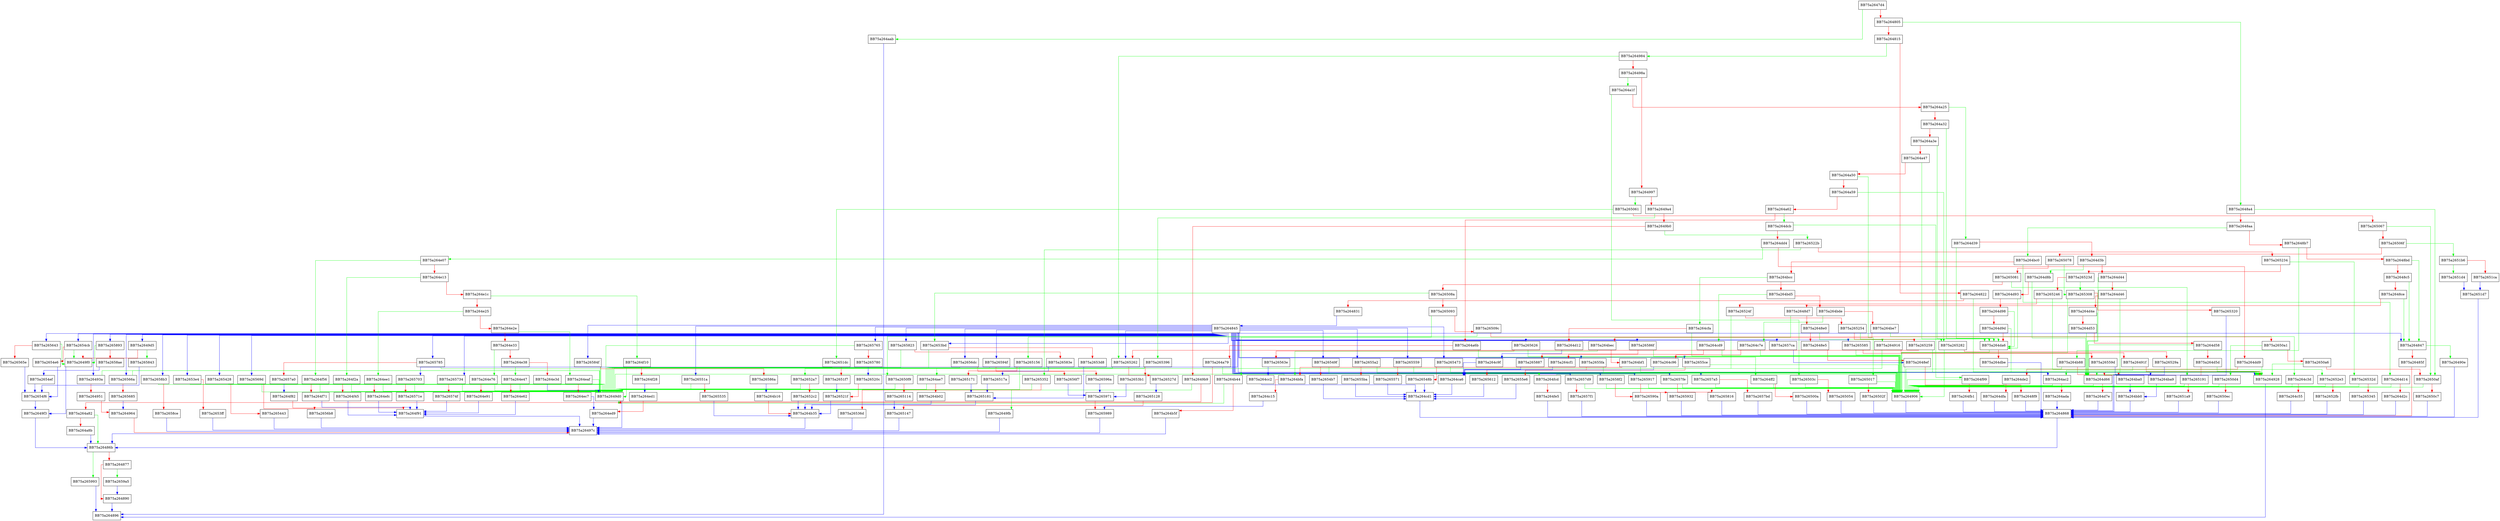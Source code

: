 digraph FlyInit {
  node [shape="box"];
  graph [splines=ortho];
  BB75a2647d4 -> BB75a264aab [color="green"];
  BB75a2647d4 -> BB75a264805 [color="red"];
  BB75a264805 -> BB75a2648a4 [color="green"];
  BB75a264805 -> BB75a264815 [color="red"];
  BB75a264815 -> BB75a264984 [color="green"];
  BB75a264815 -> BB75a264822 [color="red"];
  BB75a264822 -> BB75a264928 [color="green"];
  BB75a264822 -> BB75a264831 [color="red"];
  BB75a264831 -> BB75a264845 [color="blue"];
  BB75a264845 -> BB75a265262 [color="blue"];
  BB75a264845 -> BB75a2653e4 [color="blue"];
  BB75a264845 -> BB75a265428 [color="blue"];
  BB75a264845 -> BB75a26549f [color="blue"];
  BB75a264845 -> BB75a265473 [color="blue"];
  BB75a264845 -> BB75a2654cb [color="blue"];
  BB75a264845 -> BB75a26551a [color="blue"];
  BB75a264845 -> BB75a265559 [color="blue"];
  BB75a264845 -> BB75a2655ce [color="blue"];
  BB75a264845 -> BB75a265585 [color="blue"];
  BB75a264845 -> BB75a2655a2 [color="blue"];
  BB75a264845 -> BB75a2655fa [color="blue"];
  BB75a264845 -> BB75a265626 [color="blue"];
  BB75a264845 -> BB75a264928 [color="blue"];
  BB75a264845 -> BB75a265643 [color="blue"];
  BB75a264845 -> BB75a26493a [color="blue"];
  BB75a264845 -> BB75a26569d [color="blue"];
  BB75a264845 -> BB75a2656dc [color="blue"];
  BB75a264845 -> BB75a265703 [color="blue"];
  BB75a264845 -> BB75a265765 [color="blue"];
  BB75a264845 -> BB75a265785 [color="blue"];
  BB75a264845 -> BB75a2657a5 [color="blue"];
  BB75a264845 -> BB75a264ac2 [color="blue"];
  BB75a264845 -> BB75a2657d9 [color="blue"];
  BB75a264845 -> BB75a2657ca [color="blue"];
  BB75a264845 -> BB75a265734 [color="blue"];
  BB75a264845 -> BB75a2657fe [color="blue"];
  BB75a264845 -> BB75a26566a [color="blue"];
  BB75a264845 -> BB75a265823 [color="blue"];
  BB75a264845 -> BB75a2649d5 [color="blue"];
  BB75a264845 -> BB75a2653bd [color="blue"];
  BB75a264845 -> BB75a26584f [color="blue"];
  BB75a264845 -> BB75a26586f [color="blue"];
  BB75a264845 -> BB75a264847 [color="blue"];
  BB75a264845 -> BB75a265893 [color="blue"];
  BB75a264845 -> BB75a2658b3 [color="blue"];
  BB75a264845 -> BB75a2658f2 [color="blue"];
  BB75a264845 -> BB75a265917 [color="blue"];
  BB75a264845 -> BB75a26594f [color="blue"];
  BB75a264847 -> BB75a26490e [color="green"];
  BB75a264847 -> BB75a26485f [color="red"];
  BB75a26485f -> BB75a264868 [color="red"];
  BB75a264868 -> BB75a26486b [color="blue"];
  BB75a26486b -> BB75a265993 [color="green"];
  BB75a26486b -> BB75a264877 [color="red"];
  BB75a264877 -> BB75a2659a5 [color="green"];
  BB75a264877 -> BB75a264890 [color="red"];
  BB75a264890 -> BB75a264896 [color="blue"];
  BB75a2648a4 -> BB75a2650af [color="green"];
  BB75a2648a4 -> BB75a2648aa [color="red"];
  BB75a2648aa -> BB75a264bc0 [color="green"];
  BB75a2648aa -> BB75a2648b7 [color="red"];
  BB75a2648b7 -> BB75a264b88 [color="green"];
  BB75a2648b7 -> BB75a2648bd [color="red"];
  BB75a2648bd -> BB75a264847 [color="green"];
  BB75a2648bd -> BB75a2648c5 [color="red"];
  BB75a2648c5 -> BB75a264847 [color="green"];
  BB75a2648c5 -> BB75a2648ce [color="red"];
  BB75a2648ce -> BB75a264847 [color="green"];
  BB75a2648ce -> BB75a2648d7 [color="red"];
  BB75a2648d7 -> BB75a264b44 [color="green"];
  BB75a2648d7 -> BB75a2648e0 [color="red"];
  BB75a2648e0 -> BB75a264916 [color="green"];
  BB75a2648e0 -> BB75a2648e5 [color="red"];
  BB75a2648e5 -> BB75a2648ef [color="red"];
  BB75a2648ef -> BB75a264906 [color="green"];
  BB75a2648ef -> BB75a2648f9 [color="red"];
  BB75a2648f9 -> BB75a264868 [color="blue"];
  BB75a264906 -> BB75a264868 [color="blue"];
  BB75a26490e -> BB75a264868 [color="blue"];
  BB75a264916 -> BB75a264ae7 [color="green"];
  BB75a264916 -> BB75a26491f [color="red"];
  BB75a26491f -> BB75a264ac2 [color="green"];
  BB75a26491f -> BB75a264928 [color="red"];
  BB75a264928 -> BB75a264896 [color="blue"];
  BB75a26493a -> BB75a2649d0 [color="green"];
  BB75a26493a -> BB75a264951 [color="red"];
  BB75a264951 -> BB75a264964 [color="red"];
  BB75a264964 -> BB75a26497c [color="red"];
  BB75a26497c -> BB75a26486b [color="blue"];
  BB75a264984 -> BB75a265262 [color="green"];
  BB75a264984 -> BB75a26498a [color="red"];
  BB75a26498a -> BB75a264a1f [color="green"];
  BB75a26498a -> BB75a264997 [color="red"];
  BB75a264997 -> BB75a265061 [color="green"];
  BB75a264997 -> BB75a2649a4 [color="red"];
  BB75a2649a4 -> BB75a265396 [color="green"];
  BB75a2649a4 -> BB75a2649b0 [color="red"];
  BB75a2649b0 -> BB75a26522b [color="green"];
  BB75a2649b0 -> BB75a2649b9 [color="red"];
  BB75a2649b9 -> BB75a2649fb [color="green"];
  BB75a2649b9 -> BB75a2649d0 [color="red"];
  BB75a2649d0 -> BB75a26497c [color="blue"];
  BB75a2649d5 -> BB75a265843 [color="green"];
  BB75a2649d5 -> BB75a2649f0 [color="red"];
  BB75a2649f0 -> BB75a2649f3 [color="blue"];
  BB75a2649f3 -> BB75a26486b [color="blue"];
  BB75a2649fb -> BB75a26497c [color="blue"];
  BB75a264a1f -> BB75a26503c [color="green"];
  BB75a264a1f -> BB75a264a25 [color="red"];
  BB75a264a25 -> BB75a264d39 [color="green"];
  BB75a264a25 -> BB75a264a32 [color="red"];
  BB75a264a32 -> BB75a264da6 [color="green"];
  BB75a264a32 -> BB75a264a3e [color="red"];
  BB75a264a3e -> BB75a264da6 [color="green"];
  BB75a264a3e -> BB75a264a47 [color="red"];
  BB75a264a47 -> BB75a264da6 [color="green"];
  BB75a264a47 -> BB75a264a50 [color="red"];
  BB75a264a50 -> BB75a265017 [color="green"];
  BB75a264a50 -> BB75a264a59 [color="red"];
  BB75a264a59 -> BB75a265282 [color="green"];
  BB75a264a59 -> BB75a264a62 [color="red"];
  BB75a264a62 -> BB75a264dcb [color="green"];
  BB75a264a62 -> BB75a264a6b [color="red"];
  BB75a264a6b -> BB75a264ff2 [color="green"];
  BB75a264a6b -> BB75a264a79 [color="red"];
  BB75a264a79 -> BB75a264fcd [color="green"];
  BB75a264a79 -> BB75a264a82 [color="red"];
  BB75a264a82 -> BB75a26486b [color="green"];
  BB75a264a82 -> BB75a264a8b [color="red"];
  BB75a264a8b -> BB75a26486b [color="blue"];
  BB75a264aab -> BB75a264896 [color="blue"];
  BB75a264ac2 -> BB75a264906 [color="green"];
  BB75a264ac2 -> BB75a264ada [color="red"];
  BB75a264ada -> BB75a264868 [color="blue"];
  BB75a264ae7 -> BB75a2649d0 [color="green"];
  BB75a264ae7 -> BB75a264b02 [color="red"];
  BB75a264b02 -> BB75a264b35 [color="blue"];
  BB75a264b16 -> BB75a264b35 [color="red"];
  BB75a264b35 -> BB75a26497c [color="blue"];
  BB75a264b44 -> BB75a2649d0 [color="green"];
  BB75a264b44 -> BB75a264b5f [color="red"];
  BB75a264b5f -> BB75a26497c [color="blue"];
  BB75a264b88 -> BB75a264906 [color="green"];
  BB75a264b88 -> BB75a264ba0 [color="red"];
  BB75a264ba0 -> BB75a264bb0 [color="blue"];
  BB75a264ba9 -> BB75a264bb0 [color="blue"];
  BB75a264bb0 -> BB75a264868 [color="blue"];
  BB75a264bc0 -> BB75a264d14 [color="green"];
  BB75a264bc0 -> BB75a264bcc [color="red"];
  BB75a264bcc -> BB75a264cfa [color="green"];
  BB75a264bcc -> BB75a264bd5 [color="red"];
  BB75a264bd5 -> BB75a264cd9 [color="green"];
  BB75a264bd5 -> BB75a264bde [color="red"];
  BB75a264bde -> BB75a264c7e [color="green"];
  BB75a264bde -> BB75a264be7 [color="red"];
  BB75a264be7 -> BB75a264c3d [color="green"];
  BB75a264be7 -> BB75a264bec [color="red"];
  BB75a264bec -> BB75a264bfa [color="green"];
  BB75a264bec -> BB75a264bf1 [color="red"];
  BB75a264bf1 -> BB75a264928 [color="green"];
  BB75a264bf1 -> BB75a264bfa [color="red"];
  BB75a264bfa -> BB75a2649d0 [color="green"];
  BB75a264bfa -> BB75a264c15 [color="red"];
  BB75a264c15 -> BB75a265989 [color="blue"];
  BB75a264c3d -> BB75a264906 [color="green"];
  BB75a264c3d -> BB75a264c55 [color="red"];
  BB75a264c55 -> BB75a264868 [color="blue"];
  BB75a264c7e -> BB75a264906 [color="green"];
  BB75a264c7e -> BB75a264c96 [color="red"];
  BB75a264c96 -> BB75a264ca6 [color="blue"];
  BB75a264c9f -> BB75a264ca6 [color="blue"];
  BB75a264ca6 -> BB75a264cd1 [color="blue"];
  BB75a264cc2 -> BB75a264cd1 [color="blue"];
  BB75a264cd1 -> BB75a264868 [color="blue"];
  BB75a264cd9 -> BB75a264906 [color="green"];
  BB75a264cd9 -> BB75a264cf1 [color="red"];
  BB75a264cf1 -> BB75a264ca6 [color="blue"];
  BB75a264cfa -> BB75a264906 [color="green"];
  BB75a264cfa -> BB75a264d12 [color="red"];
  BB75a264d12 -> BB75a264c9f [color="blue"];
  BB75a264d14 -> BB75a264906 [color="green"];
  BB75a264d14 -> BB75a264d2c [color="red"];
  BB75a264d2c -> BB75a264868 [color="blue"];
  BB75a264d39 -> BB75a264da6 [color="green"];
  BB75a264d39 -> BB75a264d3b [color="red"];
  BB75a264d3b -> BB75a264d8b [color="green"];
  BB75a264d3b -> BB75a264d44 [color="red"];
  BB75a264d44 -> BB75a264d66 [color="green"];
  BB75a264d44 -> BB75a264d46 [color="red"];
  BB75a264d46 -> BB75a264d66 [color="green"];
  BB75a264d46 -> BB75a264d4e [color="red"];
  BB75a264d4e -> BB75a264d66 [color="green"];
  BB75a264d4e -> BB75a264d53 [color="red"];
  BB75a264d53 -> BB75a264d66 [color="green"];
  BB75a264d53 -> BB75a264d58 [color="red"];
  BB75a264d58 -> BB75a264d66 [color="green"];
  BB75a264d58 -> BB75a264d5d [color="red"];
  BB75a264d5d -> BB75a264928 [color="green"];
  BB75a264d5d -> BB75a264d66 [color="red"];
  BB75a264d66 -> BB75a264906 [color="green"];
  BB75a264d66 -> BB75a264d7e [color="red"];
  BB75a264d7e -> BB75a264868 [color="blue"];
  BB75a264d8b -> BB75a264d66 [color="green"];
  BB75a264d8b -> BB75a264d93 [color="red"];
  BB75a264d93 -> BB75a264da6 [color="green"];
  BB75a264d93 -> BB75a264d98 [color="red"];
  BB75a264d98 -> BB75a264da6 [color="green"];
  BB75a264d98 -> BB75a264d9d [color="red"];
  BB75a264d9d -> BB75a264928 [color="green"];
  BB75a264d9d -> BB75a264da6 [color="red"];
  BB75a264da6 -> BB75a264906 [color="green"];
  BB75a264da6 -> BB75a264dbe [color="red"];
  BB75a264dbe -> BB75a264868 [color="blue"];
  BB75a264dcb -> BB75a264f99 [color="green"];
  BB75a264dcb -> BB75a264dd4 [color="red"];
  BB75a264dd4 -> BB75a264e07 [color="green"];
  BB75a264dd4 -> BB75a264dd9 [color="red"];
  BB75a264dd9 -> BB75a264928 [color="green"];
  BB75a264dd9 -> BB75a264de2 [color="red"];
  BB75a264de2 -> BB75a264906 [color="green"];
  BB75a264de2 -> BB75a264dfa [color="red"];
  BB75a264dfa -> BB75a264868 [color="blue"];
  BB75a264e07 -> BB75a264f56 [color="green"];
  BB75a264e07 -> BB75a264e13 [color="red"];
  BB75a264e13 -> BB75a264f2a [color="green"];
  BB75a264e13 -> BB75a264e1c [color="red"];
  BB75a264e1c -> BB75a264f10 [color="green"];
  BB75a264e1c -> BB75a264e25 [color="red"];
  BB75a264e25 -> BB75a264ee1 [color="green"];
  BB75a264e25 -> BB75a264e2e [color="red"];
  BB75a264e2e -> BB75a264eaf [color="green"];
  BB75a264e2e -> BB75a264e33 [color="red"];
  BB75a264e33 -> BB75a264e76 [color="green"];
  BB75a264e33 -> BB75a264e38 [color="red"];
  BB75a264e38 -> BB75a264e47 [color="green"];
  BB75a264e38 -> BB75a264e3d [color="red"];
  BB75a264e3d -> BB75a2649d0 [color="blue"];
  BB75a264e47 -> BB75a2649d0 [color="green"];
  BB75a264e47 -> BB75a264e62 [color="red"];
  BB75a264e62 -> BB75a264f91 [color="blue"];
  BB75a264e76 -> BB75a2649d0 [color="green"];
  BB75a264e76 -> BB75a264e91 [color="red"];
  BB75a264e91 -> BB75a264f91 [color="blue"];
  BB75a264eaf -> BB75a2649d0 [color="green"];
  BB75a264eaf -> BB75a264ec7 [color="red"];
  BB75a264ec7 -> BB75a264ed9 [color="blue"];
  BB75a264ed1 -> BB75a264ed9 [color="red"];
  BB75a264ed9 -> BB75a26497c [color="blue"];
  BB75a264ee1 -> BB75a2649d0 [color="green"];
  BB75a264ee1 -> BB75a264efc [color="red"];
  BB75a264efc -> BB75a264f91 [color="blue"];
  BB75a264f10 -> BB75a2649d0 [color="green"];
  BB75a264f10 -> BB75a264f28 [color="red"];
  BB75a264f28 -> BB75a264ed1 [color="blue"];
  BB75a264f2a -> BB75a2649d0 [color="green"];
  BB75a264f2a -> BB75a264f45 [color="red"];
  BB75a264f45 -> BB75a264f91 [color="blue"];
  BB75a264f56 -> BB75a2649d0 [color="green"];
  BB75a264f56 -> BB75a264f71 [color="red"];
  BB75a264f71 -> BB75a264f91 [color="blue"];
  BB75a264f82 -> BB75a264f91 [color="red"];
  BB75a264f91 -> BB75a26497c [color="blue"];
  BB75a264f99 -> BB75a264906 [color="green"];
  BB75a264f99 -> BB75a264fb1 [color="red"];
  BB75a264fb1 -> BB75a264868 [color="blue"];
  BB75a264fcd -> BB75a264906 [color="green"];
  BB75a264fcd -> BB75a264fe5 [color="red"];
  BB75a264fe5 -> BB75a264868 [color="blue"];
  BB75a264ff2 -> BB75a264906 [color="green"];
  BB75a264ff2 -> BB75a26500a [color="red"];
  BB75a26500a -> BB75a264868 [color="blue"];
  BB75a265017 -> BB75a264906 [color="green"];
  BB75a265017 -> BB75a26502f [color="red"];
  BB75a26502f -> BB75a264868 [color="blue"];
  BB75a26503c -> BB75a264906 [color="green"];
  BB75a26503c -> BB75a265054 [color="red"];
  BB75a265054 -> BB75a264868 [color="blue"];
  BB75a265061 -> BB75a2651dc [color="green"];
  BB75a265061 -> BB75a265067 [color="red"];
  BB75a265067 -> BB75a2650af [color="green"];
  BB75a265067 -> BB75a26506f [color="red"];
  BB75a26506f -> BB75a2651b6 [color="green"];
  BB75a26506f -> BB75a265078 [color="red"];
  BB75a265078 -> BB75a265308 [color="green"];
  BB75a265078 -> BB75a265081 [color="red"];
  BB75a265081 -> BB75a265191 [color="green"];
  BB75a265081 -> BB75a26508a [color="red"];
  BB75a26508a -> BB75a2653bd [color="green"];
  BB75a26508a -> BB75a265093 [color="red"];
  BB75a265093 -> BB75a265156 [color="green"];
  BB75a265093 -> BB75a26509c [color="red"];
  BB75a26509c -> BB75a2650f9 [color="green"];
  BB75a26509c -> BB75a2650a1 [color="red"];
  BB75a2650a1 -> BB75a2650d4 [color="green"];
  BB75a2650a1 -> BB75a2650a6 [color="red"];
  BB75a2650a6 -> BB75a264928 [color="green"];
  BB75a2650a6 -> BB75a2650af [color="red"];
  BB75a2650af -> BB75a264906 [color="green"];
  BB75a2650af -> BB75a2650c7 [color="red"];
  BB75a2650c7 -> BB75a264868 [color="blue"];
  BB75a2650d4 -> BB75a264906 [color="green"];
  BB75a2650d4 -> BB75a2650ec [color="red"];
  BB75a2650ec -> BB75a264868 [color="blue"];
  BB75a2650f9 -> BB75a2649d0 [color="green"];
  BB75a2650f9 -> BB75a265114 [color="red"];
  BB75a265114 -> BB75a265147 [color="blue"];
  BB75a265128 -> BB75a265147 [color="red"];
  BB75a265147 -> BB75a26497c [color="blue"];
  BB75a265156 -> BB75a2649d0 [color="green"];
  BB75a265156 -> BB75a265171 [color="red"];
  BB75a265171 -> BB75a265181 [color="blue"];
  BB75a26517a -> BB75a265181 [color="blue"];
  BB75a265181 -> BB75a264b35 [color="blue"];
  BB75a265191 -> BB75a264906 [color="green"];
  BB75a265191 -> BB75a2651a9 [color="red"];
  BB75a2651a9 -> BB75a264868 [color="blue"];
  BB75a2651b6 -> BB75a2651d4 [color="green"];
  BB75a2651b6 -> BB75a2651ca [color="red"];
  BB75a2651ca -> BB75a2651d7 [color="blue"];
  BB75a2651d4 -> BB75a2651d7 [color="blue"];
  BB75a2651d7 -> BB75a264868 [color="blue"];
  BB75a2651dc -> BB75a2649d0 [color="green"];
  BB75a2651dc -> BB75a2651f7 [color="red"];
  BB75a2651f7 -> BB75a26521f [color="blue"];
  BB75a26520c -> BB75a26521f [color="red"];
  BB75a26521f -> BB75a264b35 [color="blue"];
  BB75a26522b -> BB75a265352 [color="green"];
  BB75a26522b -> BB75a265234 [color="red"];
  BB75a265234 -> BB75a26532d [color="green"];
  BB75a265234 -> BB75a26523d [color="red"];
  BB75a26523d -> BB75a265308 [color="green"];
  BB75a26523d -> BB75a265246 [color="red"];
  BB75a265246 -> BB75a2652e3 [color="green"];
  BB75a265246 -> BB75a26524f [color="red"];
  BB75a26524f -> BB75a2652a7 [color="green"];
  BB75a26524f -> BB75a265254 [color="red"];
  BB75a265254 -> BB75a265282 [color="green"];
  BB75a265254 -> BB75a265259 [color="red"];
  BB75a265259 -> BB75a264928 [color="green"];
  BB75a265259 -> BB75a265262 [color="red"];
  BB75a265262 -> BB75a2649d0 [color="green"];
  BB75a265262 -> BB75a26527d [color="red"];
  BB75a26527d -> BB75a265128 [color="blue"];
  BB75a265282 -> BB75a264906 [color="green"];
  BB75a265282 -> BB75a26529a [color="red"];
  BB75a26529a -> BB75a264868 [color="blue"];
  BB75a2652a7 -> BB75a2649d0 [color="green"];
  BB75a2652a7 -> BB75a2652c2 [color="red"];
  BB75a2652c2 -> BB75a264b35 [color="blue"];
  BB75a2652e3 -> BB75a264906 [color="green"];
  BB75a2652e3 -> BB75a2652fb [color="red"];
  BB75a2652fb -> BB75a264868 [color="blue"];
  BB75a265308 -> BB75a264906 [color="green"];
  BB75a265308 -> BB75a265320 [color="red"];
  BB75a265320 -> BB75a264868 [color="blue"];
  BB75a26532d -> BB75a264906 [color="green"];
  BB75a26532d -> BB75a265345 [color="red"];
  BB75a265345 -> BB75a264868 [color="blue"];
  BB75a265352 -> BB75a2649d0 [color="green"];
  BB75a265352 -> BB75a26536d [color="red"];
  BB75a26536d -> BB75a26497c [color="blue"];
  BB75a265396 -> BB75a2649d0 [color="green"];
  BB75a265396 -> BB75a2653b1 [color="red"];
  BB75a2653b1 -> BB75a265971 [color="blue"];
  BB75a2653bd -> BB75a2649d0 [color="green"];
  BB75a2653bd -> BB75a2653d8 [color="red"];
  BB75a2653d8 -> BB75a265181 [color="blue"];
  BB75a2653e4 -> BB75a2649d0 [color="green"];
  BB75a2653e4 -> BB75a2653ff [color="red"];
  BB75a2653ff -> BB75a26497c [color="blue"];
  BB75a265428 -> BB75a2649d0 [color="green"];
  BB75a265428 -> BB75a265443 [color="red"];
  BB75a265443 -> BB75a26497c [color="blue"];
  BB75a265473 -> BB75a264906 [color="green"];
  BB75a265473 -> BB75a26548b [color="red"];
  BB75a26548b -> BB75a264cd1 [color="blue"];
  BB75a26549f -> BB75a264906 [color="green"];
  BB75a26549f -> BB75a2654b7 [color="red"];
  BB75a2654b7 -> BB75a264cd1 [color="blue"];
  BB75a2654cb -> BB75a2649f0 [color="green"];
  BB75a2654cb -> BB75a2654e6 [color="red"];
  BB75a2654e6 -> BB75a2654f6 [color="blue"];
  BB75a2654ef -> BB75a2654f6 [color="blue"];
  BB75a2654f6 -> BB75a2649f3 [color="blue"];
  BB75a26551a -> BB75a2649d0 [color="green"];
  BB75a26551a -> BB75a265535 [color="red"];
  BB75a265535 -> BB75a264b35 [color="blue"];
  BB75a265559 -> BB75a264906 [color="green"];
  BB75a265559 -> BB75a265571 [color="red"];
  BB75a265571 -> BB75a264cd1 [color="blue"];
  BB75a265585 -> BB75a264906 [color="green"];
  BB75a265585 -> BB75a26559d [color="red"];
  BB75a26559d -> BB75a264ba9 [color="blue"];
  BB75a2655a2 -> BB75a264906 [color="green"];
  BB75a2655a2 -> BB75a2655ba [color="red"];
  BB75a2655ba -> BB75a264cd1 [color="blue"];
  BB75a2655ce -> BB75a264906 [color="green"];
  BB75a2655ce -> BB75a2655e6 [color="red"];
  BB75a2655e6 -> BB75a264cd1 [color="blue"];
  BB75a2655fa -> BB75a264906 [color="green"];
  BB75a2655fa -> BB75a265612 [color="red"];
  BB75a265612 -> BB75a264cd1 [color="blue"];
  BB75a265626 -> BB75a264906 [color="green"];
  BB75a265626 -> BB75a26563e [color="red"];
  BB75a26563e -> BB75a264cc2 [color="blue"];
  BB75a265643 -> BB75a2649f0 [color="green"];
  BB75a265643 -> BB75a26565e [color="red"];
  BB75a26565e -> BB75a2654f6 [color="blue"];
  BB75a26566a -> BB75a2649d0 [color="green"];
  BB75a26566a -> BB75a265685 [color="red"];
  BB75a265685 -> BB75a264964 [color="blue"];
  BB75a26569d -> BB75a2649d0 [color="green"];
  BB75a26569d -> BB75a2656b8 [color="red"];
  BB75a2656b8 -> BB75a26497c [color="blue"];
  BB75a2656dc -> BB75a2649d0 [color="green"];
  BB75a2656dc -> BB75a2656f7 [color="red"];
  BB75a2656f7 -> BB75a265971 [color="blue"];
  BB75a265703 -> BB75a2649d0 [color="green"];
  BB75a265703 -> BB75a26571e [color="red"];
  BB75a26571e -> BB75a264f91 [color="blue"];
  BB75a265734 -> BB75a2649d0 [color="green"];
  BB75a265734 -> BB75a26574f [color="red"];
  BB75a26574f -> BB75a264f91 [color="blue"];
  BB75a265765 -> BB75a2649d0 [color="green"];
  BB75a265765 -> BB75a265780 [color="red"];
  BB75a265780 -> BB75a26520c [color="blue"];
  BB75a265785 -> BB75a2649d0 [color="green"];
  BB75a265785 -> BB75a2657a0 [color="red"];
  BB75a2657a0 -> BB75a264f82 [color="blue"];
  BB75a2657a5 -> BB75a264906 [color="green"];
  BB75a2657a5 -> BB75a2657bd [color="red"];
  BB75a2657bd -> BB75a264868 [color="blue"];
  BB75a2657ca -> BB75a2648ef [color="blue"];
  BB75a2657d9 -> BB75a264906 [color="green"];
  BB75a2657d9 -> BB75a2657f1 [color="red"];
  BB75a2657f1 -> BB75a264868 [color="blue"];
  BB75a2657fe -> BB75a264906 [color="green"];
  BB75a2657fe -> BB75a265816 [color="red"];
  BB75a265816 -> BB75a264868 [color="blue"];
  BB75a265823 -> BB75a2649d0 [color="green"];
  BB75a265823 -> BB75a26583e [color="red"];
  BB75a26583e -> BB75a26517a [color="blue"];
  BB75a265843 -> BB75a2654f6 [color="blue"];
  BB75a26584f -> BB75a2649d0 [color="green"];
  BB75a26584f -> BB75a26586a [color="red"];
  BB75a26586a -> BB75a264b16 [color="blue"];
  BB75a26586f -> BB75a264906 [color="green"];
  BB75a26586f -> BB75a265887 [color="red"];
  BB75a265887 -> BB75a264ca6 [color="blue"];
  BB75a265893 -> BB75a2649f0 [color="green"];
  BB75a265893 -> BB75a2658ae [color="red"];
  BB75a2658ae -> BB75a2654ef [color="blue"];
  BB75a2658b3 -> BB75a2649d0 [color="green"];
  BB75a2658b3 -> BB75a2658ce [color="red"];
  BB75a2658ce -> BB75a26497c [color="blue"];
  BB75a2658f2 -> BB75a264906 [color="green"];
  BB75a2658f2 -> BB75a26590a [color="red"];
  BB75a26590a -> BB75a264868 [color="blue"];
  BB75a265917 -> BB75a264906 [color="green"];
  BB75a265917 -> BB75a265932 [color="red"];
  BB75a265932 -> BB75a264868 [color="blue"];
  BB75a26594f -> BB75a2649d0 [color="green"];
  BB75a26594f -> BB75a26596a [color="red"];
  BB75a26596a -> BB75a265971 [color="blue"];
  BB75a265971 -> BB75a265989 [color="red"];
  BB75a265989 -> BB75a26497c [color="blue"];
  BB75a265993 -> BB75a264896 [color="blue"];
  BB75a2659a5 -> BB75a264890 [color="blue"];
}